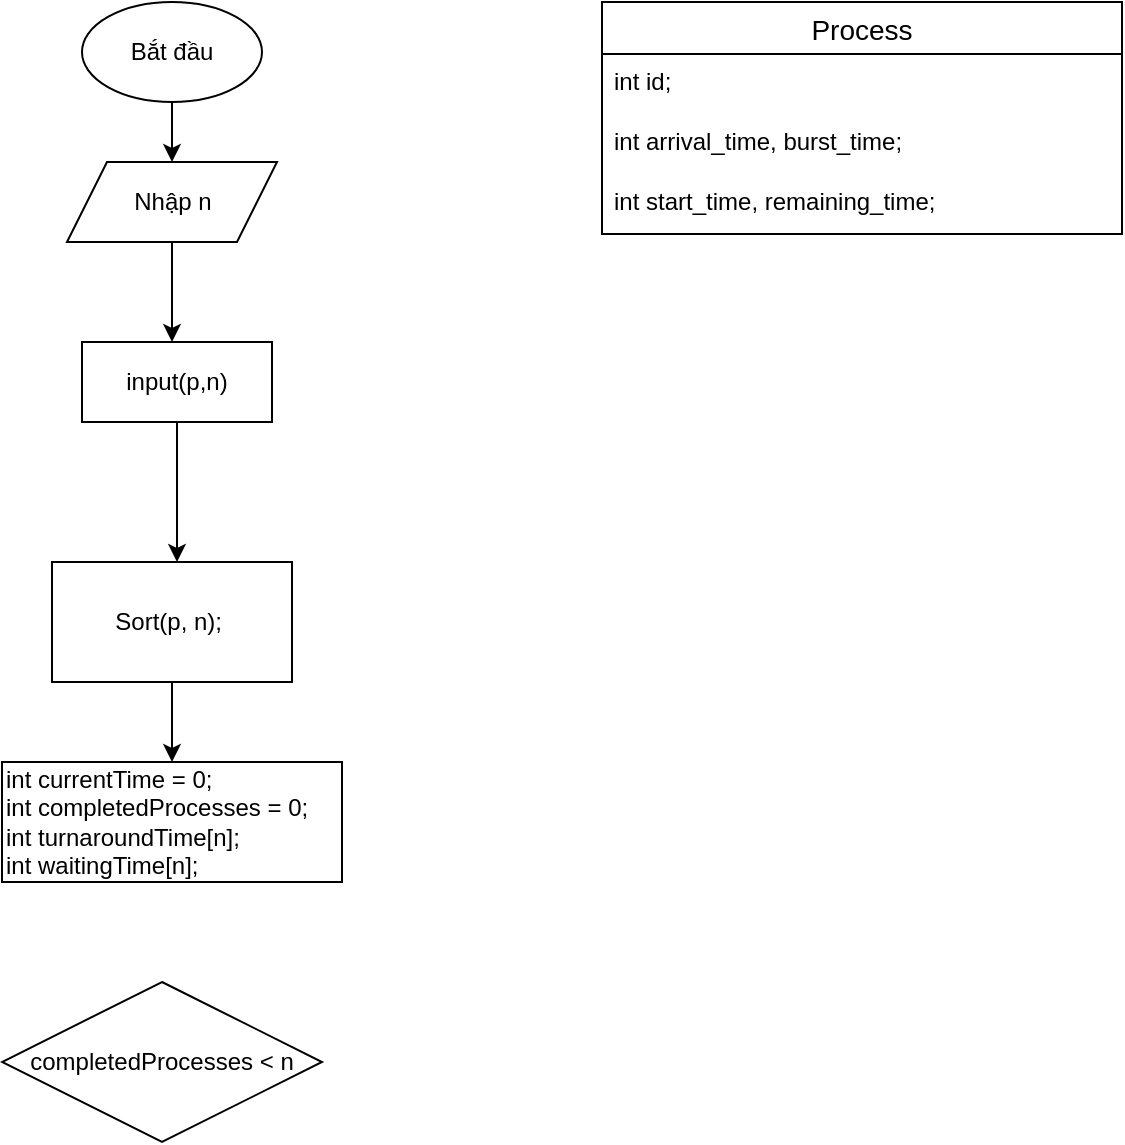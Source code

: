 <mxfile version="22.1.0" type="device">
  <diagram name="Page-1" id="s7gos8hGBFN3tPJVtq__">
    <mxGraphModel dx="548" dy="327" grid="1" gridSize="10" guides="1" tooltips="1" connect="1" arrows="1" fold="1" page="1" pageScale="1" pageWidth="850" pageHeight="1100" math="0" shadow="0">
      <root>
        <mxCell id="0" />
        <mxCell id="1" parent="0" />
        <mxCell id="K3F803vlpXESHOdlkgsK-1" value="" style="edgeStyle=orthogonalEdgeStyle;rounded=0;orthogonalLoop=1;jettySize=auto;html=1;" edge="1" parent="1" source="b6mkImTzZ8pXar9gf7VG-1" target="b6mkImTzZ8pXar9gf7VG-11">
          <mxGeometry relative="1" as="geometry" />
        </mxCell>
        <mxCell id="b6mkImTzZ8pXar9gf7VG-1" value="Bắt đầu" style="ellipse;whiteSpace=wrap;html=1;" parent="1" vertex="1">
          <mxGeometry x="240" y="80" width="90" height="50" as="geometry" />
        </mxCell>
        <mxCell id="K3F803vlpXESHOdlkgsK-4" value="" style="edgeStyle=orthogonalEdgeStyle;rounded=0;orthogonalLoop=1;jettySize=auto;html=1;" edge="1" parent="1" source="b6mkImTzZ8pXar9gf7VG-10">
          <mxGeometry relative="1" as="geometry">
            <mxPoint x="287.5" y="360" as="targetPoint" />
          </mxGeometry>
        </mxCell>
        <mxCell id="b6mkImTzZ8pXar9gf7VG-10" value="input(p,n)" style="rounded=0;whiteSpace=wrap;html=1;" parent="1" vertex="1">
          <mxGeometry x="240" y="250" width="95" height="40" as="geometry" />
        </mxCell>
        <mxCell id="K3F803vlpXESHOdlkgsK-2" value="" style="edgeStyle=orthogonalEdgeStyle;rounded=0;orthogonalLoop=1;jettySize=auto;html=1;" edge="1" parent="1" source="b6mkImTzZ8pXar9gf7VG-11">
          <mxGeometry relative="1" as="geometry">
            <mxPoint x="285.0" y="250" as="targetPoint" />
          </mxGeometry>
        </mxCell>
        <mxCell id="b6mkImTzZ8pXar9gf7VG-11" value="Nhập n" style="shape=parallelogram;perimeter=parallelogramPerimeter;whiteSpace=wrap;html=1;fixedSize=1;" parent="1" vertex="1">
          <mxGeometry x="232.5" y="160" width="105" height="40" as="geometry" />
        </mxCell>
        <mxCell id="b6mkImTzZ8pXar9gf7VG-19" value="Process" style="swimlane;fontStyle=0;childLayout=stackLayout;horizontal=1;startSize=26;horizontalStack=0;resizeParent=1;resizeParentMax=0;resizeLast=0;collapsible=1;marginBottom=0;align=center;fontSize=14;" parent="1" vertex="1">
          <mxGeometry x="500" y="80" width="260" height="116" as="geometry" />
        </mxCell>
        <mxCell id="b6mkImTzZ8pXar9gf7VG-20" value="int id;" style="text;strokeColor=none;fillColor=none;spacingLeft=4;spacingRight=4;overflow=hidden;rotatable=0;points=[[0,0.5],[1,0.5]];portConstraint=eastwest;fontSize=12;whiteSpace=wrap;html=1;" parent="b6mkImTzZ8pXar9gf7VG-19" vertex="1">
          <mxGeometry y="26" width="260" height="30" as="geometry" />
        </mxCell>
        <mxCell id="b6mkImTzZ8pXar9gf7VG-21" value="int arrival_time, burst_time;" style="text;strokeColor=none;fillColor=none;spacingLeft=4;spacingRight=4;overflow=hidden;rotatable=0;points=[[0,0.5],[1,0.5]];portConstraint=eastwest;fontSize=12;whiteSpace=wrap;html=1;" parent="b6mkImTzZ8pXar9gf7VG-19" vertex="1">
          <mxGeometry y="56" width="260" height="30" as="geometry" />
        </mxCell>
        <mxCell id="b6mkImTzZ8pXar9gf7VG-22" value="int start_time, remaining_time;" style="text;strokeColor=none;fillColor=none;spacingLeft=4;spacingRight=4;overflow=hidden;rotatable=0;points=[[0,0.5],[1,0.5]];portConstraint=eastwest;fontSize=12;whiteSpace=wrap;html=1;" parent="b6mkImTzZ8pXar9gf7VG-19" vertex="1">
          <mxGeometry y="86" width="260" height="30" as="geometry" />
        </mxCell>
        <mxCell id="K3F803vlpXESHOdlkgsK-9" style="edgeStyle=orthogonalEdgeStyle;rounded=0;orthogonalLoop=1;jettySize=auto;html=1;exitX=0.5;exitY=1;exitDx=0;exitDy=0;" edge="1" parent="1" source="K3F803vlpXESHOdlkgsK-7" target="K3F803vlpXESHOdlkgsK-8">
          <mxGeometry relative="1" as="geometry" />
        </mxCell>
        <mxCell id="K3F803vlpXESHOdlkgsK-7" value="Sort(p, n);&amp;nbsp;" style="rounded=0;whiteSpace=wrap;html=1;" vertex="1" parent="1">
          <mxGeometry x="225" y="360" width="120" height="60" as="geometry" />
        </mxCell>
        <mxCell id="K3F803vlpXESHOdlkgsK-8" value="int currentTime = 0; &lt;br&gt;int completedProcesses = 0; &lt;br&gt;int turnaroundTime[n]; &lt;br&gt;&lt;div style=&quot;&quot;&gt;&lt;span style=&quot;background-color: initial;&quot;&gt;int waitingTime[n];&lt;/span&gt;&lt;/div&gt;" style="rounded=0;whiteSpace=wrap;html=1;align=left;" vertex="1" parent="1">
          <mxGeometry x="200" y="460" width="170" height="60" as="geometry" />
        </mxCell>
        <mxCell id="K3F803vlpXESHOdlkgsK-12" value="completedProcesses &amp;lt; n" style="rhombus;whiteSpace=wrap;html=1;" vertex="1" parent="1">
          <mxGeometry x="200" y="570" width="160" height="80" as="geometry" />
        </mxCell>
      </root>
    </mxGraphModel>
  </diagram>
</mxfile>
